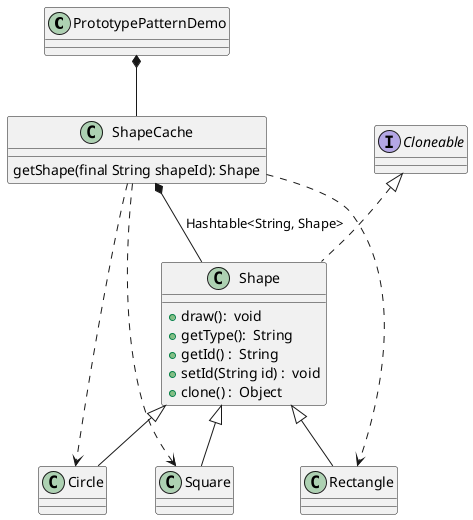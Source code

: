 @startuml Diagramme de classe
class PrototypePatternDemo
class Circle extends Shape
class Rectangle extends Shape 
 class Shape implements Cloneable {
   +draw():  void
   +getType():  String
   +getId() :  String
   +setId(String id) :  void
   +clone() :  Object
  }
  class Square extends Shape 
  Class ShapeCache {
    getShape(final String shapeId): Shape 
  }

ShapeCache ..> Circle
ShapeCache ..> Rectangle
ShapeCache ..> Square
PrototypePatternDemo *-- ShapeCache
ShapeCache *-- Shape: Hashtable<String, Shape>
@enduml